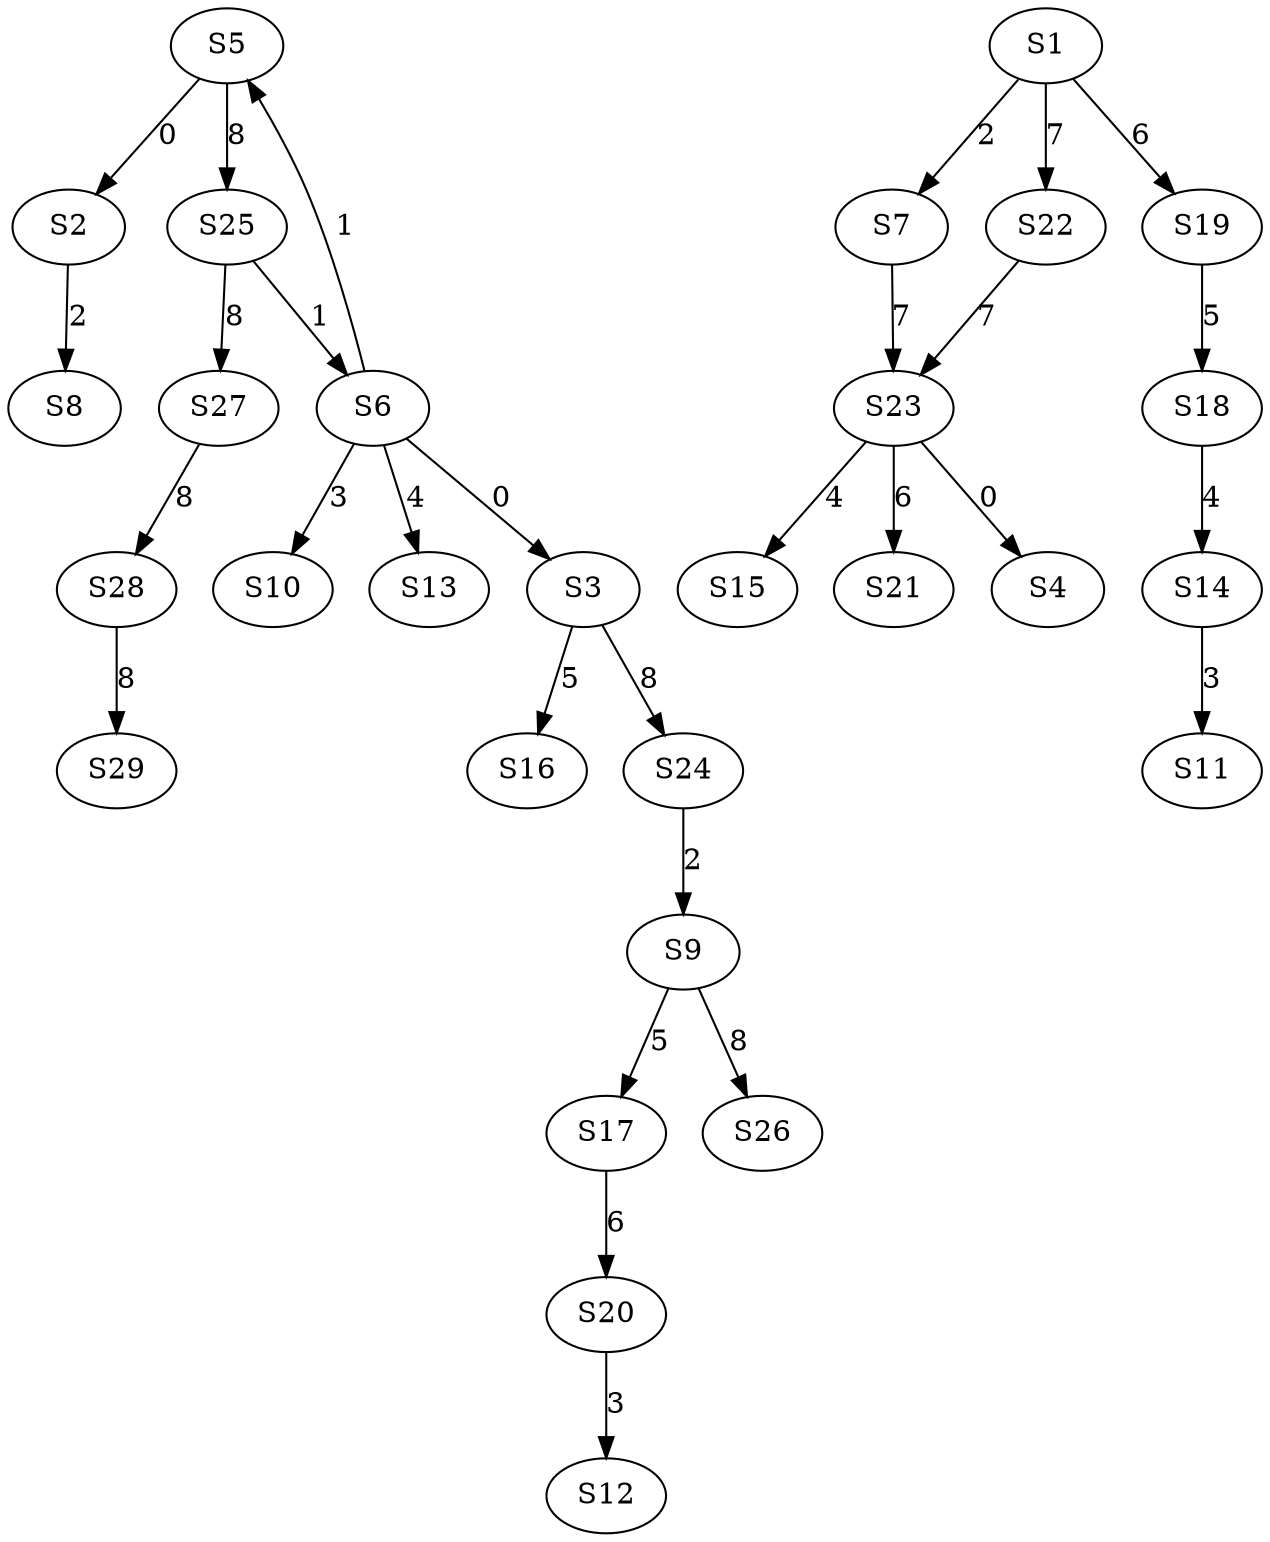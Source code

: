 strict digraph {
	S5 -> S2 [ label = 0 ];
	S6 -> S3 [ label = 0 ];
	S23 -> S4 [ label = 0 ];
	S6 -> S5 [ label = 1 ];
	S25 -> S6 [ label = 1 ];
	S1 -> S7 [ label = 2 ];
	S2 -> S8 [ label = 2 ];
	S24 -> S9 [ label = 2 ];
	S6 -> S10 [ label = 3 ];
	S14 -> S11 [ label = 3 ];
	S20 -> S12 [ label = 3 ];
	S6 -> S13 [ label = 4 ];
	S18 -> S14 [ label = 4 ];
	S23 -> S15 [ label = 4 ];
	S3 -> S16 [ label = 5 ];
	S9 -> S17 [ label = 5 ];
	S19 -> S18 [ label = 5 ];
	S1 -> S19 [ label = 6 ];
	S17 -> S20 [ label = 6 ];
	S23 -> S21 [ label = 6 ];
	S1 -> S22 [ label = 7 ];
	S22 -> S23 [ label = 7 ];
	S3 -> S24 [ label = 8 ];
	S5 -> S25 [ label = 8 ];
	S9 -> S26 [ label = 8 ];
	S25 -> S27 [ label = 8 ];
	S27 -> S28 [ label = 8 ];
	S28 -> S29 [ label = 8 ];
	S7 -> S23 [ label = 7 ];
}